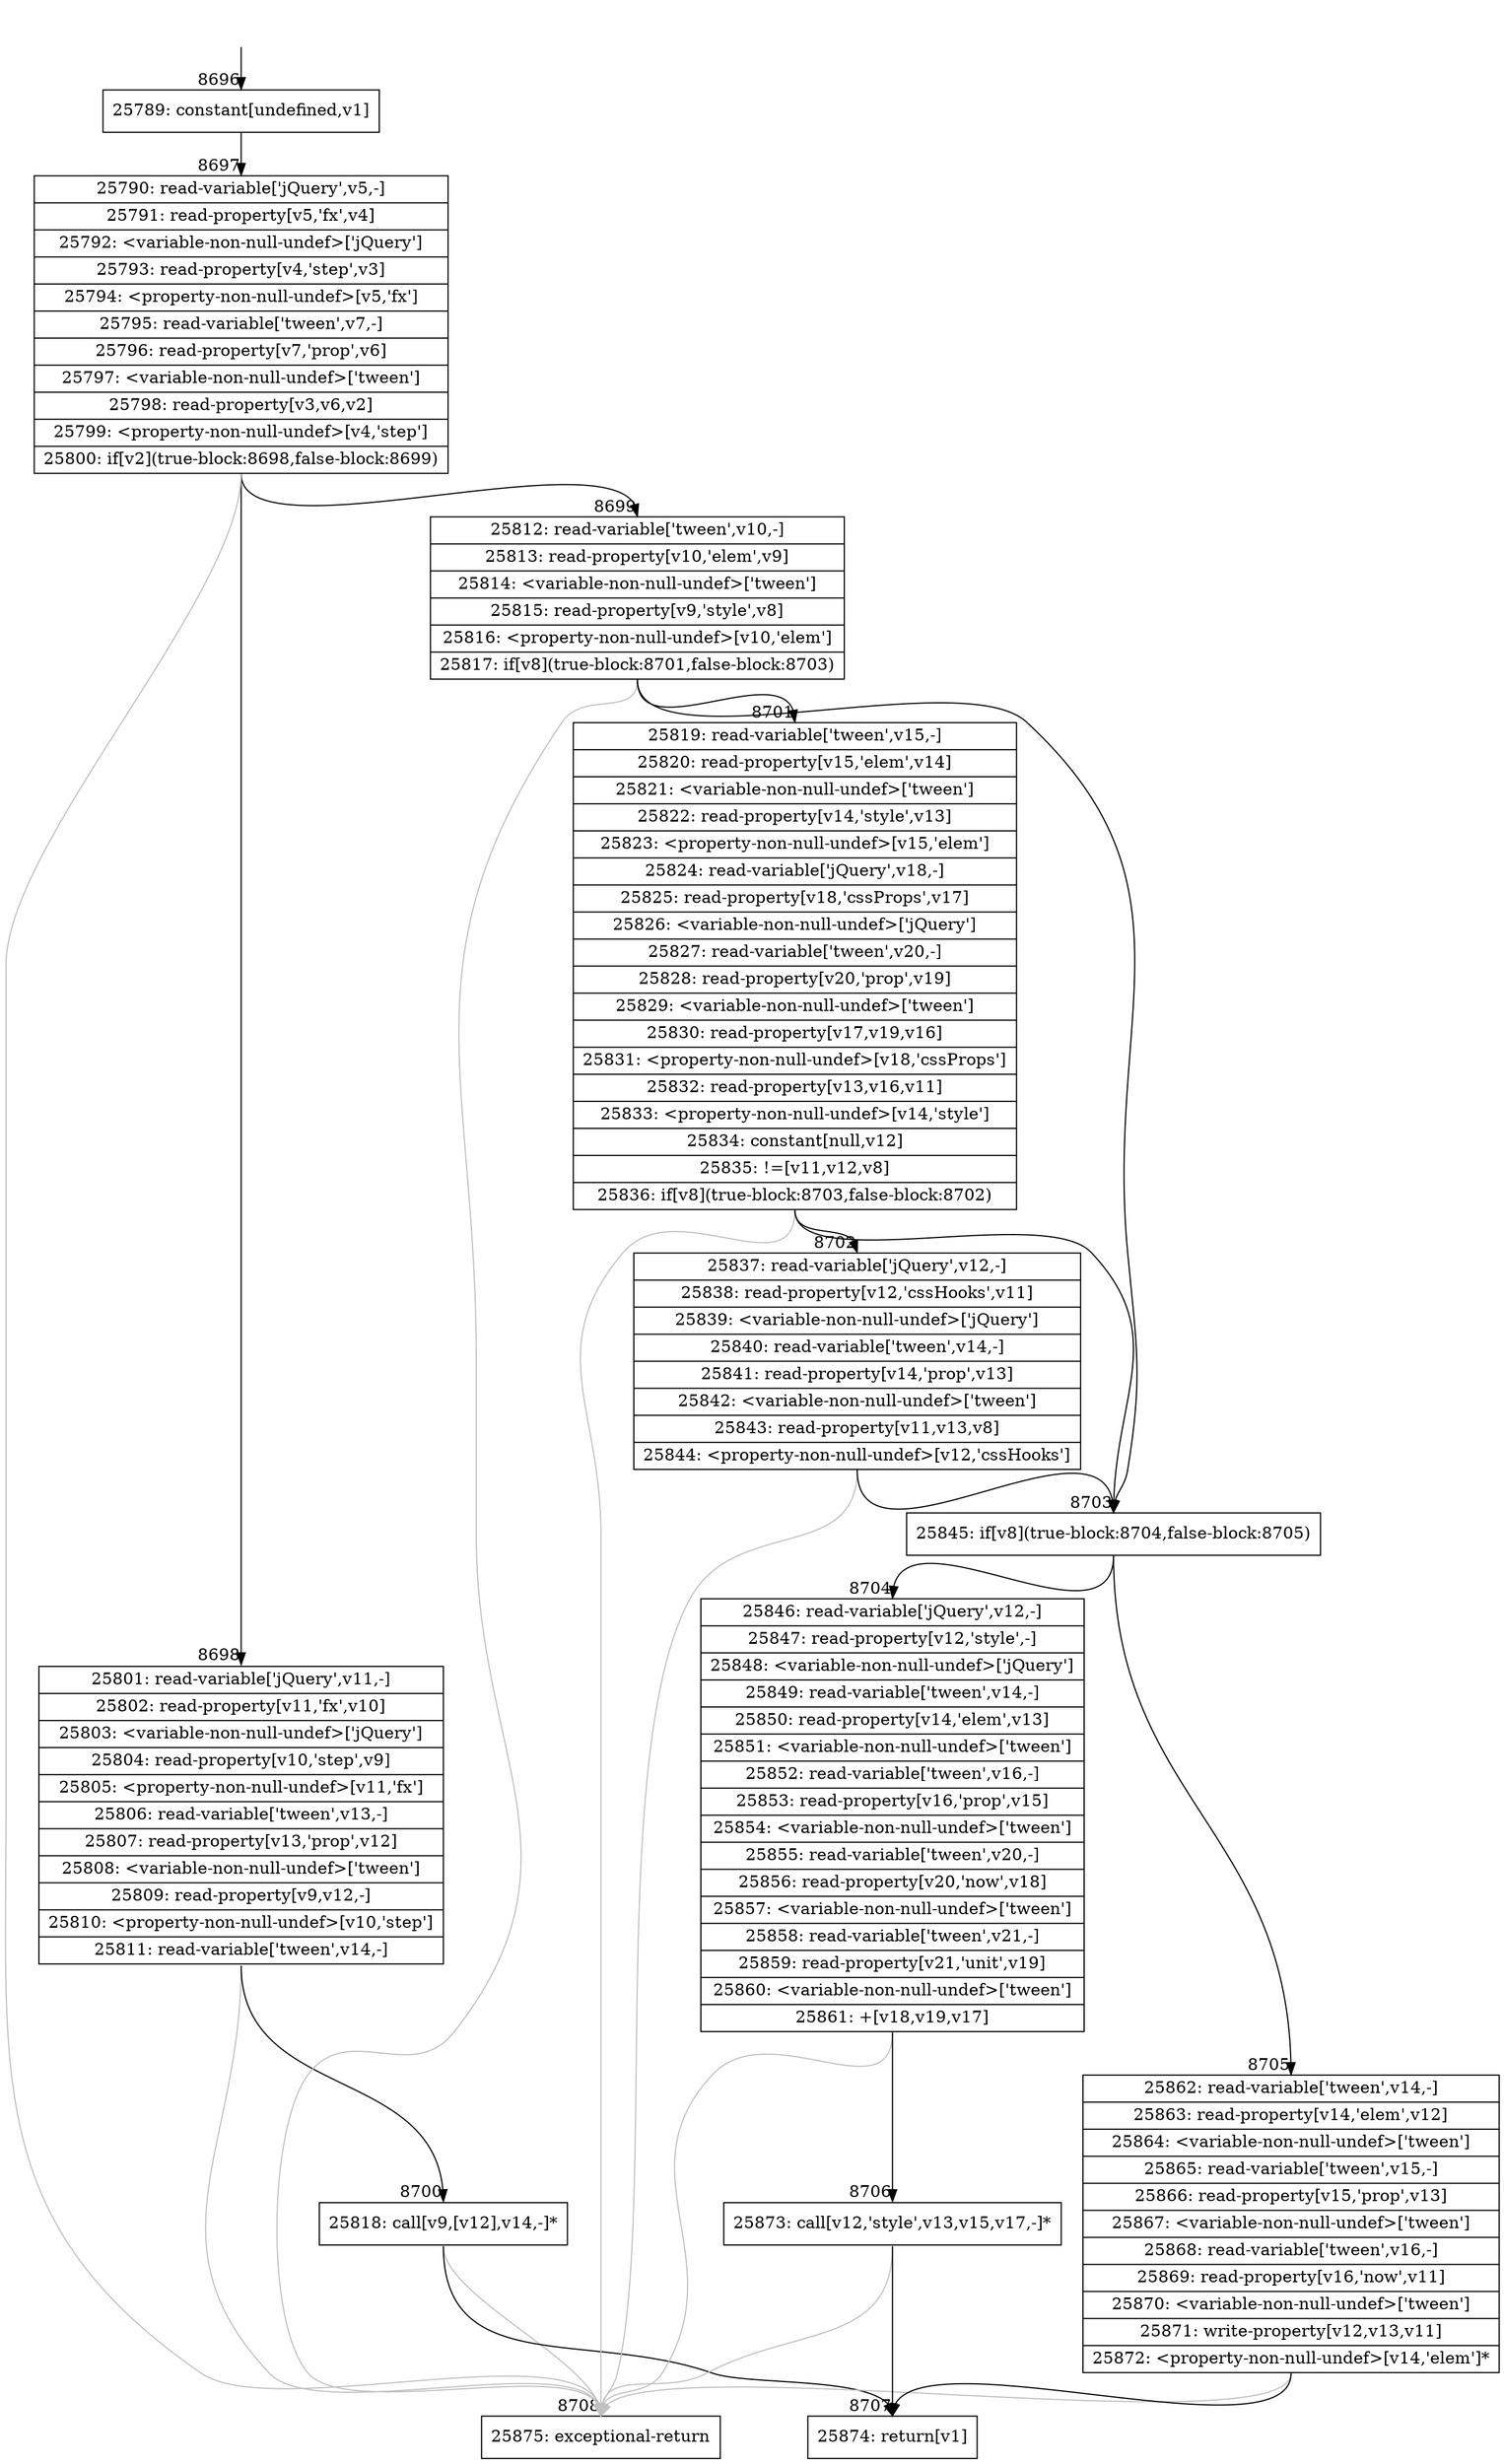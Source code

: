 digraph {
rankdir="TD"
BB_entry538[shape=none,label=""];
BB_entry538 -> BB8696 [tailport=s, headport=n, headlabel="    8696"]
BB8696 [shape=record label="{25789: constant[undefined,v1]}" ] 
BB8696 -> BB8697 [tailport=s, headport=n, headlabel="      8697"]
BB8697 [shape=record label="{25790: read-variable['jQuery',v5,-]|25791: read-property[v5,'fx',v4]|25792: \<variable-non-null-undef\>['jQuery']|25793: read-property[v4,'step',v3]|25794: \<property-non-null-undef\>[v5,'fx']|25795: read-variable['tween',v7,-]|25796: read-property[v7,'prop',v6]|25797: \<variable-non-null-undef\>['tween']|25798: read-property[v3,v6,v2]|25799: \<property-non-null-undef\>[v4,'step']|25800: if[v2](true-block:8698,false-block:8699)}" ] 
BB8697 -> BB8698 [tailport=s, headport=n, headlabel="      8698"]
BB8697 -> BB8699 [tailport=s, headport=n, headlabel="      8699"]
BB8697 -> BB8708 [tailport=s, headport=n, color=gray, headlabel="      8708"]
BB8698 [shape=record label="{25801: read-variable['jQuery',v11,-]|25802: read-property[v11,'fx',v10]|25803: \<variable-non-null-undef\>['jQuery']|25804: read-property[v10,'step',v9]|25805: \<property-non-null-undef\>[v11,'fx']|25806: read-variable['tween',v13,-]|25807: read-property[v13,'prop',v12]|25808: \<variable-non-null-undef\>['tween']|25809: read-property[v9,v12,-]|25810: \<property-non-null-undef\>[v10,'step']|25811: read-variable['tween',v14,-]}" ] 
BB8698 -> BB8700 [tailport=s, headport=n, headlabel="      8700"]
BB8698 -> BB8708 [tailport=s, headport=n, color=gray]
BB8699 [shape=record label="{25812: read-variable['tween',v10,-]|25813: read-property[v10,'elem',v9]|25814: \<variable-non-null-undef\>['tween']|25815: read-property[v9,'style',v8]|25816: \<property-non-null-undef\>[v10,'elem']|25817: if[v8](true-block:8701,false-block:8703)}" ] 
BB8699 -> BB8703 [tailport=s, headport=n, headlabel="      8703"]
BB8699 -> BB8701 [tailport=s, headport=n, headlabel="      8701"]
BB8699 -> BB8708 [tailport=s, headport=n, color=gray]
BB8700 [shape=record label="{25818: call[v9,[v12],v14,-]*}" ] 
BB8700 -> BB8707 [tailport=s, headport=n, headlabel="      8707"]
BB8700 -> BB8708 [tailport=s, headport=n, color=gray]
BB8701 [shape=record label="{25819: read-variable['tween',v15,-]|25820: read-property[v15,'elem',v14]|25821: \<variable-non-null-undef\>['tween']|25822: read-property[v14,'style',v13]|25823: \<property-non-null-undef\>[v15,'elem']|25824: read-variable['jQuery',v18,-]|25825: read-property[v18,'cssProps',v17]|25826: \<variable-non-null-undef\>['jQuery']|25827: read-variable['tween',v20,-]|25828: read-property[v20,'prop',v19]|25829: \<variable-non-null-undef\>['tween']|25830: read-property[v17,v19,v16]|25831: \<property-non-null-undef\>[v18,'cssProps']|25832: read-property[v13,v16,v11]|25833: \<property-non-null-undef\>[v14,'style']|25834: constant[null,v12]|25835: !=[v11,v12,v8]|25836: if[v8](true-block:8703,false-block:8702)}" ] 
BB8701 -> BB8703 [tailport=s, headport=n]
BB8701 -> BB8702 [tailport=s, headport=n, headlabel="      8702"]
BB8701 -> BB8708 [tailport=s, headport=n, color=gray]
BB8702 [shape=record label="{25837: read-variable['jQuery',v12,-]|25838: read-property[v12,'cssHooks',v11]|25839: \<variable-non-null-undef\>['jQuery']|25840: read-variable['tween',v14,-]|25841: read-property[v14,'prop',v13]|25842: \<variable-non-null-undef\>['tween']|25843: read-property[v11,v13,v8]|25844: \<property-non-null-undef\>[v12,'cssHooks']}" ] 
BB8702 -> BB8703 [tailport=s, headport=n]
BB8702 -> BB8708 [tailport=s, headport=n, color=gray]
BB8703 [shape=record label="{25845: if[v8](true-block:8704,false-block:8705)}" ] 
BB8703 -> BB8704 [tailport=s, headport=n, headlabel="      8704"]
BB8703 -> BB8705 [tailport=s, headport=n, headlabel="      8705"]
BB8704 [shape=record label="{25846: read-variable['jQuery',v12,-]|25847: read-property[v12,'style',-]|25848: \<variable-non-null-undef\>['jQuery']|25849: read-variable['tween',v14,-]|25850: read-property[v14,'elem',v13]|25851: \<variable-non-null-undef\>['tween']|25852: read-variable['tween',v16,-]|25853: read-property[v16,'prop',v15]|25854: \<variable-non-null-undef\>['tween']|25855: read-variable['tween',v20,-]|25856: read-property[v20,'now',v18]|25857: \<variable-non-null-undef\>['tween']|25858: read-variable['tween',v21,-]|25859: read-property[v21,'unit',v19]|25860: \<variable-non-null-undef\>['tween']|25861: +[v18,v19,v17]}" ] 
BB8704 -> BB8706 [tailport=s, headport=n, headlabel="      8706"]
BB8704 -> BB8708 [tailport=s, headport=n, color=gray]
BB8705 [shape=record label="{25862: read-variable['tween',v14,-]|25863: read-property[v14,'elem',v12]|25864: \<variable-non-null-undef\>['tween']|25865: read-variable['tween',v15,-]|25866: read-property[v15,'prop',v13]|25867: \<variable-non-null-undef\>['tween']|25868: read-variable['tween',v16,-]|25869: read-property[v16,'now',v11]|25870: \<variable-non-null-undef\>['tween']|25871: write-property[v12,v13,v11]|25872: \<property-non-null-undef\>[v14,'elem']*}" ] 
BB8705 -> BB8707 [tailport=s, headport=n]
BB8705 -> BB8708 [tailport=s, headport=n, color=gray]
BB8706 [shape=record label="{25873: call[v12,'style',v13,v15,v17,-]*}" ] 
BB8706 -> BB8707 [tailport=s, headport=n]
BB8706 -> BB8708 [tailport=s, headport=n, color=gray]
BB8707 [shape=record label="{25874: return[v1]}" ] 
BB8708 [shape=record label="{25875: exceptional-return}" ] 
}

